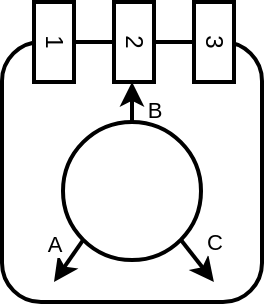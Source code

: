 <mxfile>
    <diagram id="yoE79cYjpqUIBbAzKJCw" name="ページ1">
        <mxGraphModel dx="369" dy="300" grid="1" gridSize="10" guides="1" tooltips="1" connect="1" arrows="1" fold="1" page="1" pageScale="1" pageWidth="827" pageHeight="1169" math="0" shadow="0">
            <root>
                <mxCell id="0"/>
                <mxCell id="1" parent="0"/>
                <mxCell id="2" value="" style="rounded=1;whiteSpace=wrap;html=1;strokeWidth=2;" vertex="1" parent="1">
                    <mxGeometry x="414" y="260" width="130" height="130" as="geometry"/>
                </mxCell>
                <mxCell id="4" style="edgeStyle=none;html=1;exitX=0;exitY=1;exitDx=0;exitDy=0;strokeWidth=2;" edge="1" parent="1" source="3">
                    <mxGeometry relative="1" as="geometry">
                        <mxPoint x="440" y="380" as="targetPoint"/>
                    </mxGeometry>
                </mxCell>
                <mxCell id="8" value="A" style="edgeLabel;html=1;align=center;verticalAlign=middle;resizable=0;points=[];" vertex="1" connectable="0" parent="4">
                    <mxGeometry x="-0.301" relative="1" as="geometry">
                        <mxPoint x="-10" y="-6" as="offset"/>
                    </mxGeometry>
                </mxCell>
                <mxCell id="5" style="edgeStyle=none;html=1;exitX=1;exitY=1;exitDx=0;exitDy=0;entryX=0.815;entryY=0.923;entryDx=0;entryDy=0;entryPerimeter=0;strokeWidth=2;" edge="1" parent="1" source="3" target="2">
                    <mxGeometry relative="1" as="geometry"/>
                </mxCell>
                <mxCell id="9" value="C" style="edgeLabel;html=1;align=center;verticalAlign=middle;resizable=0;points=[];" vertex="1" connectable="0" parent="5">
                    <mxGeometry x="-0.252" relative="1" as="geometry">
                        <mxPoint x="10" y="-7" as="offset"/>
                    </mxGeometry>
                </mxCell>
                <mxCell id="6" style="edgeStyle=none;html=1;exitX=0.5;exitY=0;exitDx=0;exitDy=0;strokeWidth=2;" edge="1" parent="1" source="3">
                    <mxGeometry relative="1" as="geometry">
                        <mxPoint x="479" y="280" as="targetPoint"/>
                        <Array as="points">
                            <mxPoint x="479" y="280"/>
                        </Array>
                    </mxGeometry>
                </mxCell>
                <mxCell id="7" value="B" style="edgeLabel;html=1;align=center;verticalAlign=middle;resizable=0;points=[];" vertex="1" connectable="0" parent="6">
                    <mxGeometry x="-0.349" y="1" relative="1" as="geometry">
                        <mxPoint x="12" as="offset"/>
                    </mxGeometry>
                </mxCell>
                <mxCell id="3" value="" style="ellipse;whiteSpace=wrap;html=1;aspect=fixed;strokeWidth=2;" vertex="1" parent="1">
                    <mxGeometry x="444.5" y="300" width="69" height="69" as="geometry"/>
                </mxCell>
                <mxCell id="10" value="1" style="rounded=0;whiteSpace=wrap;html=1;rotation=90;strokeWidth=2;" vertex="1" parent="1">
                    <mxGeometry x="420" y="250" width="40" height="20" as="geometry"/>
                </mxCell>
                <mxCell id="11" value="2" style="rounded=0;whiteSpace=wrap;html=1;rotation=90;strokeWidth=2;" vertex="1" parent="1">
                    <mxGeometry x="460" y="250" width="40" height="20" as="geometry"/>
                </mxCell>
                <mxCell id="12" value="3" style="rounded=0;whiteSpace=wrap;html=1;rotation=90;strokeWidth=2;" vertex="1" parent="1">
                    <mxGeometry x="500" y="250" width="40" height="20" as="geometry"/>
                </mxCell>
            </root>
        </mxGraphModel>
    </diagram>
</mxfile>